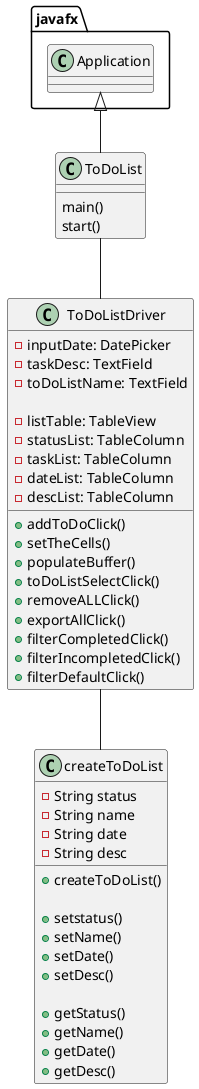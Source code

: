 @startuml
'https://plantuml.com/class-diagram

class ToDoList
{
    main()
    start()
}

class ToDoListDriver
{
    ' Variables
    - inputDate: DatePicker
    - taskDesc: TextField
    - toDoListName: TextField

    ' Table elements
    - listTable: TableView
    - statusList: TableColumn
    - taskList: TableColumn
    - dateList: TableColumn
    - descList: TableColumn


    + addToDoClick()
    + setTheCells()
    + populateBuffer()
    + toDoListSelectClick()
    + removeALLClick()
    + exportAllClick()
    + filterCompletedClick()
    + filterIncompletedClick()
    + filterDefaultClick()
}

class createToDoList
{
    - String status
    - String name
    - String date
    - String desc

    + createToDoList()

    + setstatus()
    + setName()
    + setDate()
    + setDesc()

    + getStatus()
    + getName()
    + getDate()
    + getDesc()
}


javafx.Application <|-- ToDoList

ToDoList -- ToDoListDriver
ToDoListDriver -- createToDoList



@enduml
